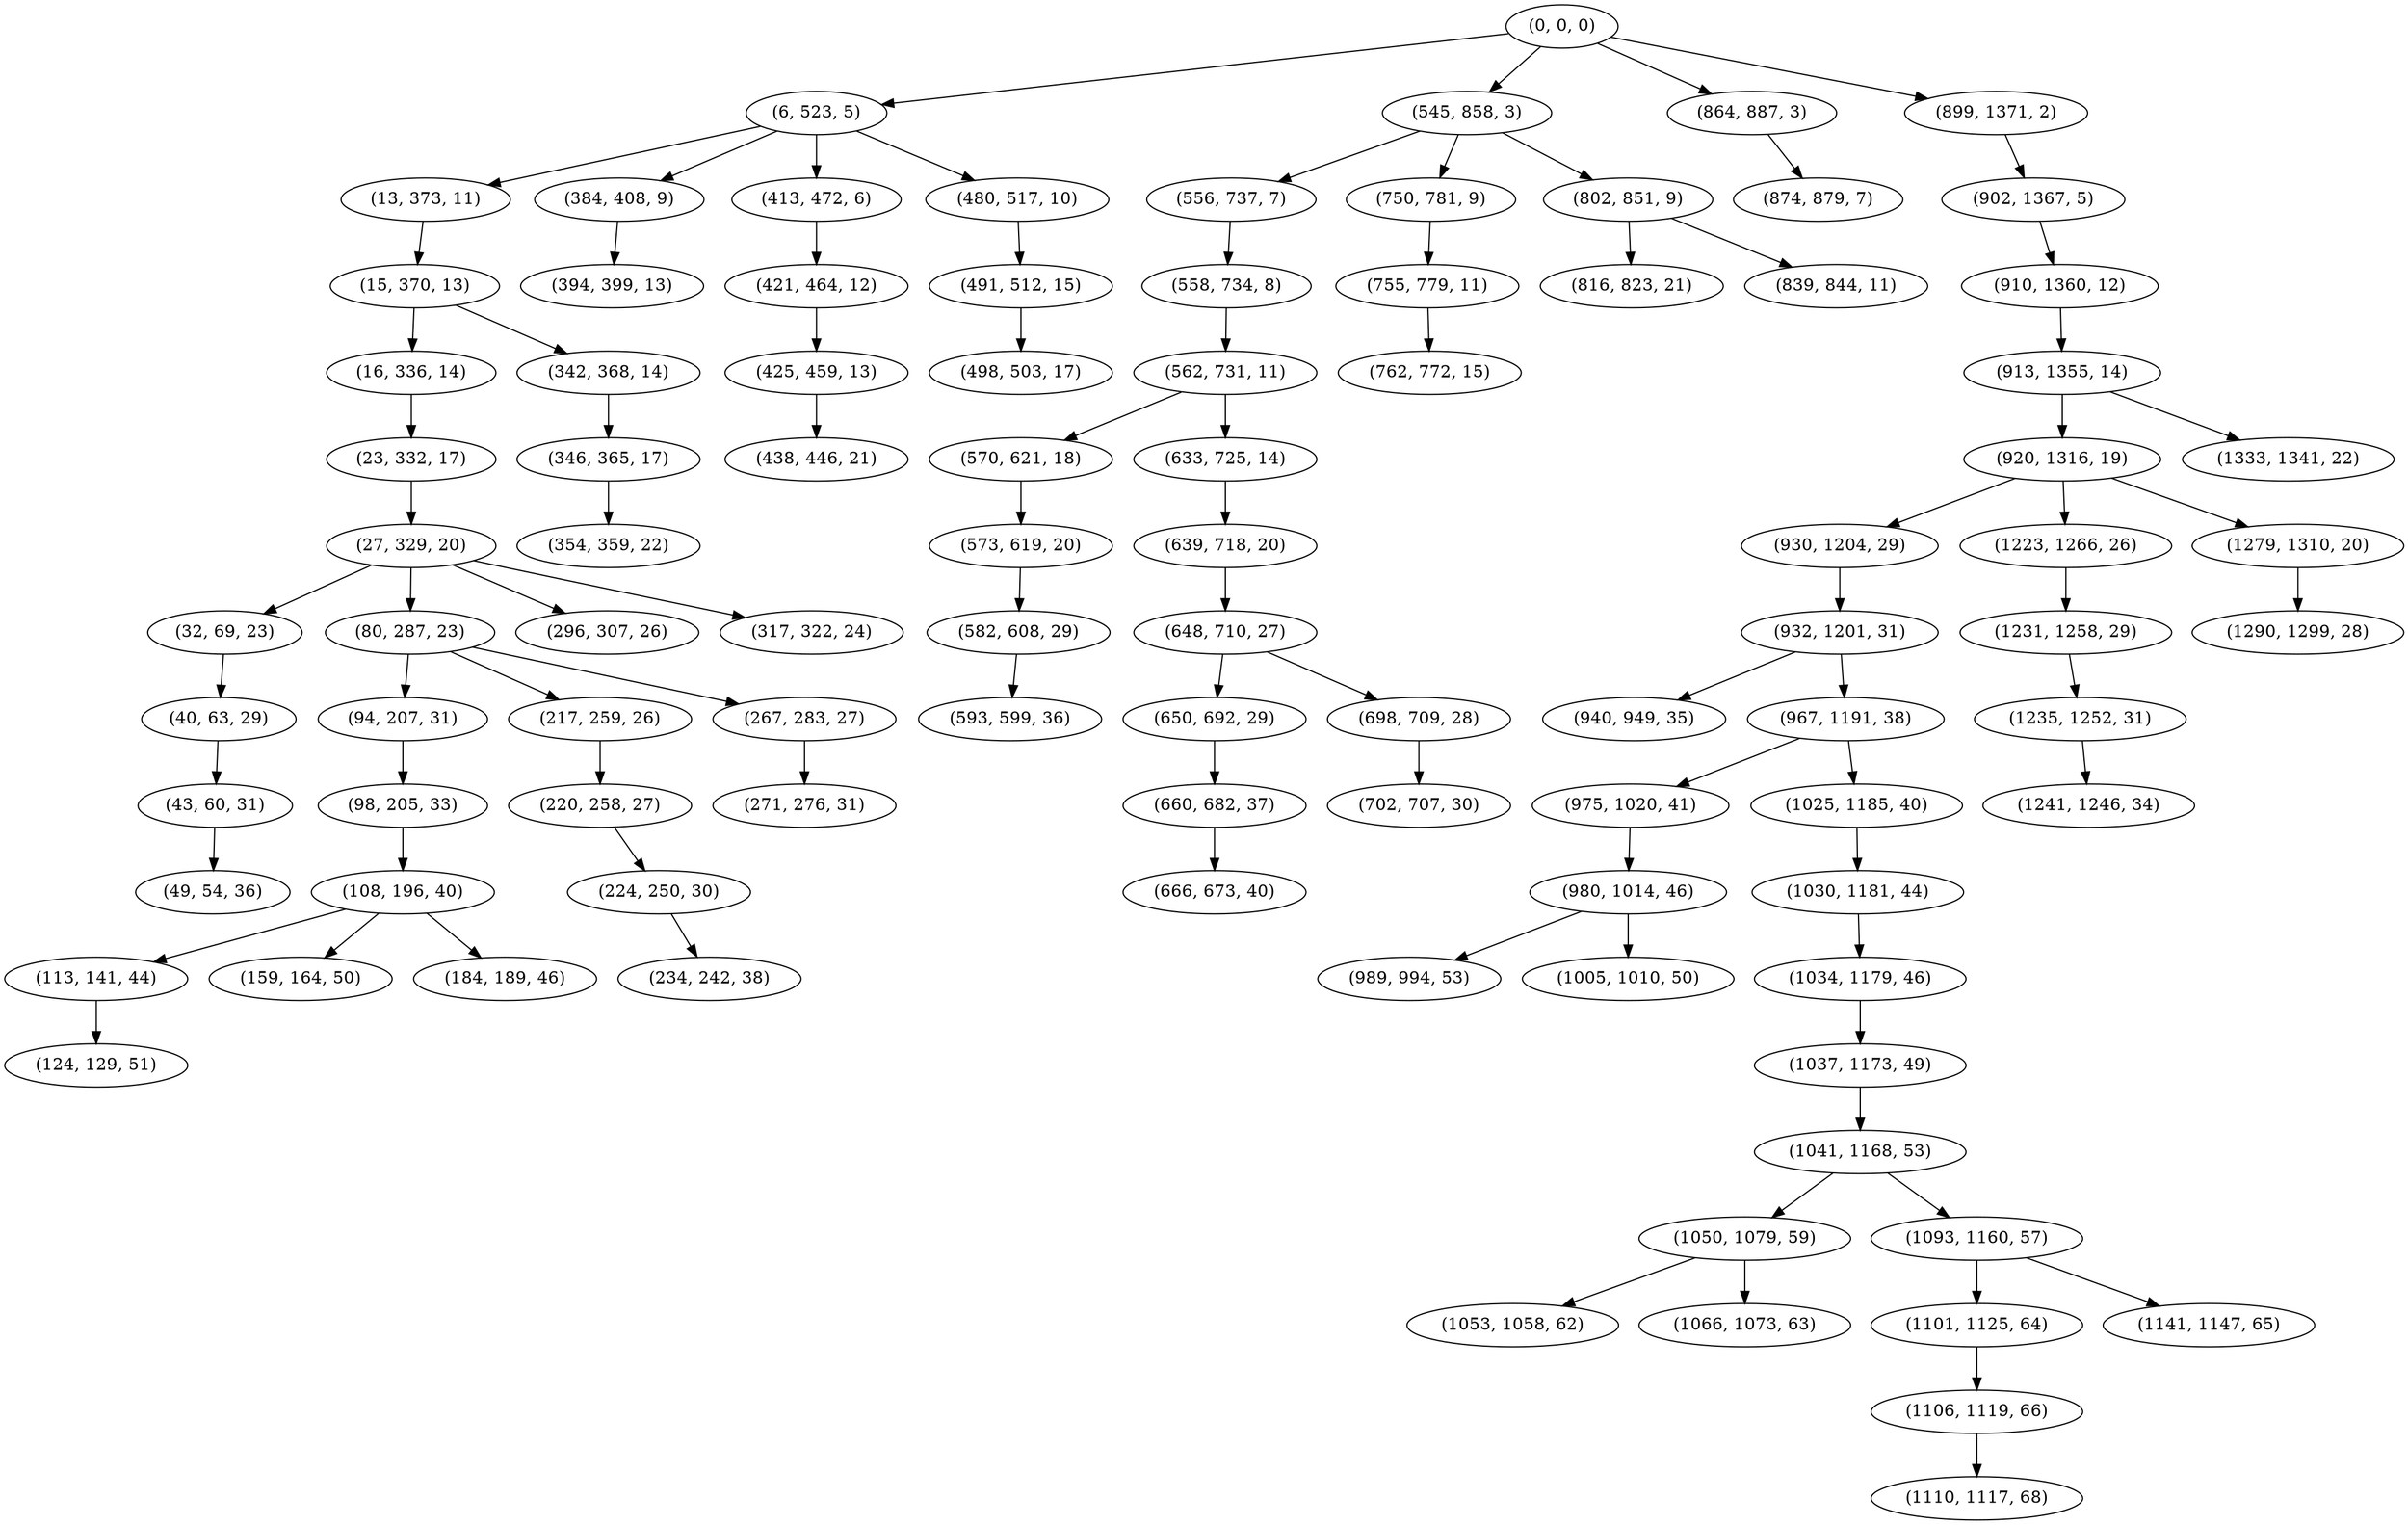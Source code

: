 digraph tree {
    "(0, 0, 0)";
    "(6, 523, 5)";
    "(13, 373, 11)";
    "(15, 370, 13)";
    "(16, 336, 14)";
    "(23, 332, 17)";
    "(27, 329, 20)";
    "(32, 69, 23)";
    "(40, 63, 29)";
    "(43, 60, 31)";
    "(49, 54, 36)";
    "(80, 287, 23)";
    "(94, 207, 31)";
    "(98, 205, 33)";
    "(108, 196, 40)";
    "(113, 141, 44)";
    "(124, 129, 51)";
    "(159, 164, 50)";
    "(184, 189, 46)";
    "(217, 259, 26)";
    "(220, 258, 27)";
    "(224, 250, 30)";
    "(234, 242, 38)";
    "(267, 283, 27)";
    "(271, 276, 31)";
    "(296, 307, 26)";
    "(317, 322, 24)";
    "(342, 368, 14)";
    "(346, 365, 17)";
    "(354, 359, 22)";
    "(384, 408, 9)";
    "(394, 399, 13)";
    "(413, 472, 6)";
    "(421, 464, 12)";
    "(425, 459, 13)";
    "(438, 446, 21)";
    "(480, 517, 10)";
    "(491, 512, 15)";
    "(498, 503, 17)";
    "(545, 858, 3)";
    "(556, 737, 7)";
    "(558, 734, 8)";
    "(562, 731, 11)";
    "(570, 621, 18)";
    "(573, 619, 20)";
    "(582, 608, 29)";
    "(593, 599, 36)";
    "(633, 725, 14)";
    "(639, 718, 20)";
    "(648, 710, 27)";
    "(650, 692, 29)";
    "(660, 682, 37)";
    "(666, 673, 40)";
    "(698, 709, 28)";
    "(702, 707, 30)";
    "(750, 781, 9)";
    "(755, 779, 11)";
    "(762, 772, 15)";
    "(802, 851, 9)";
    "(816, 823, 21)";
    "(839, 844, 11)";
    "(864, 887, 3)";
    "(874, 879, 7)";
    "(899, 1371, 2)";
    "(902, 1367, 5)";
    "(910, 1360, 12)";
    "(913, 1355, 14)";
    "(920, 1316, 19)";
    "(930, 1204, 29)";
    "(932, 1201, 31)";
    "(940, 949, 35)";
    "(967, 1191, 38)";
    "(975, 1020, 41)";
    "(980, 1014, 46)";
    "(989, 994, 53)";
    "(1005, 1010, 50)";
    "(1025, 1185, 40)";
    "(1030, 1181, 44)";
    "(1034, 1179, 46)";
    "(1037, 1173, 49)";
    "(1041, 1168, 53)";
    "(1050, 1079, 59)";
    "(1053, 1058, 62)";
    "(1066, 1073, 63)";
    "(1093, 1160, 57)";
    "(1101, 1125, 64)";
    "(1106, 1119, 66)";
    "(1110, 1117, 68)";
    "(1141, 1147, 65)";
    "(1223, 1266, 26)";
    "(1231, 1258, 29)";
    "(1235, 1252, 31)";
    "(1241, 1246, 34)";
    "(1279, 1310, 20)";
    "(1290, 1299, 28)";
    "(1333, 1341, 22)";
    "(0, 0, 0)" -> "(6, 523, 5)";
    "(0, 0, 0)" -> "(545, 858, 3)";
    "(0, 0, 0)" -> "(864, 887, 3)";
    "(0, 0, 0)" -> "(899, 1371, 2)";
    "(6, 523, 5)" -> "(13, 373, 11)";
    "(6, 523, 5)" -> "(384, 408, 9)";
    "(6, 523, 5)" -> "(413, 472, 6)";
    "(6, 523, 5)" -> "(480, 517, 10)";
    "(13, 373, 11)" -> "(15, 370, 13)";
    "(15, 370, 13)" -> "(16, 336, 14)";
    "(15, 370, 13)" -> "(342, 368, 14)";
    "(16, 336, 14)" -> "(23, 332, 17)";
    "(23, 332, 17)" -> "(27, 329, 20)";
    "(27, 329, 20)" -> "(32, 69, 23)";
    "(27, 329, 20)" -> "(80, 287, 23)";
    "(27, 329, 20)" -> "(296, 307, 26)";
    "(27, 329, 20)" -> "(317, 322, 24)";
    "(32, 69, 23)" -> "(40, 63, 29)";
    "(40, 63, 29)" -> "(43, 60, 31)";
    "(43, 60, 31)" -> "(49, 54, 36)";
    "(80, 287, 23)" -> "(94, 207, 31)";
    "(80, 287, 23)" -> "(217, 259, 26)";
    "(80, 287, 23)" -> "(267, 283, 27)";
    "(94, 207, 31)" -> "(98, 205, 33)";
    "(98, 205, 33)" -> "(108, 196, 40)";
    "(108, 196, 40)" -> "(113, 141, 44)";
    "(108, 196, 40)" -> "(159, 164, 50)";
    "(108, 196, 40)" -> "(184, 189, 46)";
    "(113, 141, 44)" -> "(124, 129, 51)";
    "(217, 259, 26)" -> "(220, 258, 27)";
    "(220, 258, 27)" -> "(224, 250, 30)";
    "(224, 250, 30)" -> "(234, 242, 38)";
    "(267, 283, 27)" -> "(271, 276, 31)";
    "(342, 368, 14)" -> "(346, 365, 17)";
    "(346, 365, 17)" -> "(354, 359, 22)";
    "(384, 408, 9)" -> "(394, 399, 13)";
    "(413, 472, 6)" -> "(421, 464, 12)";
    "(421, 464, 12)" -> "(425, 459, 13)";
    "(425, 459, 13)" -> "(438, 446, 21)";
    "(480, 517, 10)" -> "(491, 512, 15)";
    "(491, 512, 15)" -> "(498, 503, 17)";
    "(545, 858, 3)" -> "(556, 737, 7)";
    "(545, 858, 3)" -> "(750, 781, 9)";
    "(545, 858, 3)" -> "(802, 851, 9)";
    "(556, 737, 7)" -> "(558, 734, 8)";
    "(558, 734, 8)" -> "(562, 731, 11)";
    "(562, 731, 11)" -> "(570, 621, 18)";
    "(562, 731, 11)" -> "(633, 725, 14)";
    "(570, 621, 18)" -> "(573, 619, 20)";
    "(573, 619, 20)" -> "(582, 608, 29)";
    "(582, 608, 29)" -> "(593, 599, 36)";
    "(633, 725, 14)" -> "(639, 718, 20)";
    "(639, 718, 20)" -> "(648, 710, 27)";
    "(648, 710, 27)" -> "(650, 692, 29)";
    "(648, 710, 27)" -> "(698, 709, 28)";
    "(650, 692, 29)" -> "(660, 682, 37)";
    "(660, 682, 37)" -> "(666, 673, 40)";
    "(698, 709, 28)" -> "(702, 707, 30)";
    "(750, 781, 9)" -> "(755, 779, 11)";
    "(755, 779, 11)" -> "(762, 772, 15)";
    "(802, 851, 9)" -> "(816, 823, 21)";
    "(802, 851, 9)" -> "(839, 844, 11)";
    "(864, 887, 3)" -> "(874, 879, 7)";
    "(899, 1371, 2)" -> "(902, 1367, 5)";
    "(902, 1367, 5)" -> "(910, 1360, 12)";
    "(910, 1360, 12)" -> "(913, 1355, 14)";
    "(913, 1355, 14)" -> "(920, 1316, 19)";
    "(913, 1355, 14)" -> "(1333, 1341, 22)";
    "(920, 1316, 19)" -> "(930, 1204, 29)";
    "(920, 1316, 19)" -> "(1223, 1266, 26)";
    "(920, 1316, 19)" -> "(1279, 1310, 20)";
    "(930, 1204, 29)" -> "(932, 1201, 31)";
    "(932, 1201, 31)" -> "(940, 949, 35)";
    "(932, 1201, 31)" -> "(967, 1191, 38)";
    "(967, 1191, 38)" -> "(975, 1020, 41)";
    "(967, 1191, 38)" -> "(1025, 1185, 40)";
    "(975, 1020, 41)" -> "(980, 1014, 46)";
    "(980, 1014, 46)" -> "(989, 994, 53)";
    "(980, 1014, 46)" -> "(1005, 1010, 50)";
    "(1025, 1185, 40)" -> "(1030, 1181, 44)";
    "(1030, 1181, 44)" -> "(1034, 1179, 46)";
    "(1034, 1179, 46)" -> "(1037, 1173, 49)";
    "(1037, 1173, 49)" -> "(1041, 1168, 53)";
    "(1041, 1168, 53)" -> "(1050, 1079, 59)";
    "(1041, 1168, 53)" -> "(1093, 1160, 57)";
    "(1050, 1079, 59)" -> "(1053, 1058, 62)";
    "(1050, 1079, 59)" -> "(1066, 1073, 63)";
    "(1093, 1160, 57)" -> "(1101, 1125, 64)";
    "(1093, 1160, 57)" -> "(1141, 1147, 65)";
    "(1101, 1125, 64)" -> "(1106, 1119, 66)";
    "(1106, 1119, 66)" -> "(1110, 1117, 68)";
    "(1223, 1266, 26)" -> "(1231, 1258, 29)";
    "(1231, 1258, 29)" -> "(1235, 1252, 31)";
    "(1235, 1252, 31)" -> "(1241, 1246, 34)";
    "(1279, 1310, 20)" -> "(1290, 1299, 28)";
}
